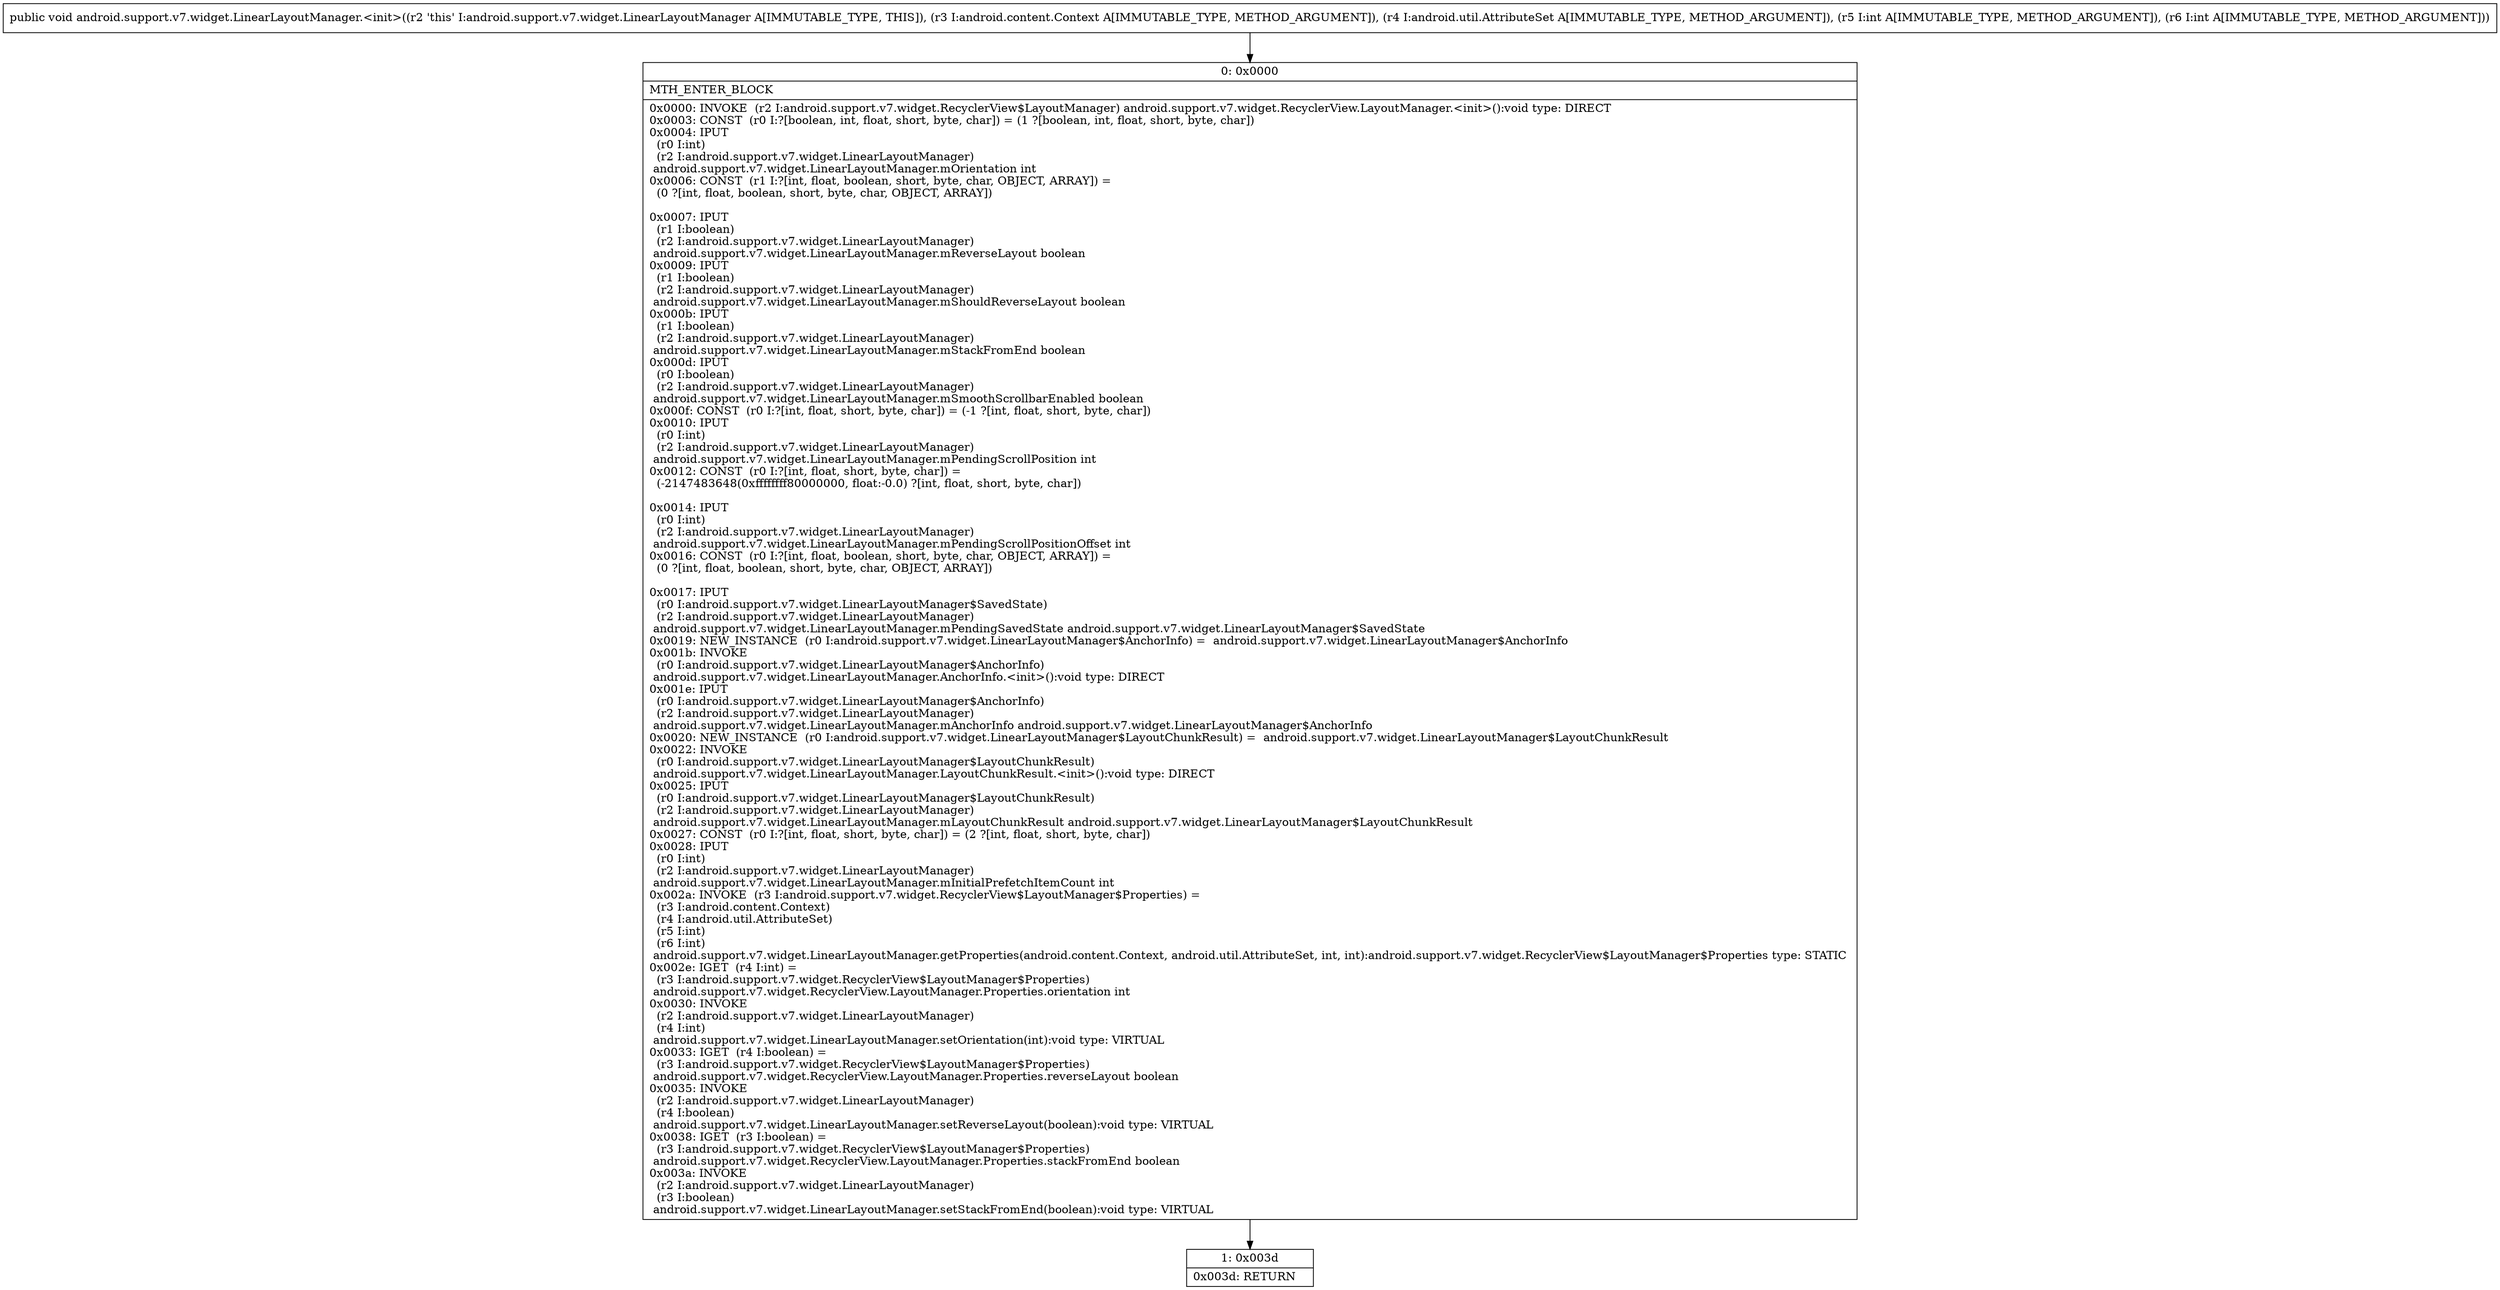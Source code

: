 digraph "CFG forandroid.support.v7.widget.LinearLayoutManager.\<init\>(Landroid\/content\/Context;Landroid\/util\/AttributeSet;II)V" {
Node_0 [shape=record,label="{0\:\ 0x0000|MTH_ENTER_BLOCK\l|0x0000: INVOKE  (r2 I:android.support.v7.widget.RecyclerView$LayoutManager) android.support.v7.widget.RecyclerView.LayoutManager.\<init\>():void type: DIRECT \l0x0003: CONST  (r0 I:?[boolean, int, float, short, byte, char]) = (1 ?[boolean, int, float, short, byte, char]) \l0x0004: IPUT  \l  (r0 I:int)\l  (r2 I:android.support.v7.widget.LinearLayoutManager)\l android.support.v7.widget.LinearLayoutManager.mOrientation int \l0x0006: CONST  (r1 I:?[int, float, boolean, short, byte, char, OBJECT, ARRAY]) = \l  (0 ?[int, float, boolean, short, byte, char, OBJECT, ARRAY])\l \l0x0007: IPUT  \l  (r1 I:boolean)\l  (r2 I:android.support.v7.widget.LinearLayoutManager)\l android.support.v7.widget.LinearLayoutManager.mReverseLayout boolean \l0x0009: IPUT  \l  (r1 I:boolean)\l  (r2 I:android.support.v7.widget.LinearLayoutManager)\l android.support.v7.widget.LinearLayoutManager.mShouldReverseLayout boolean \l0x000b: IPUT  \l  (r1 I:boolean)\l  (r2 I:android.support.v7.widget.LinearLayoutManager)\l android.support.v7.widget.LinearLayoutManager.mStackFromEnd boolean \l0x000d: IPUT  \l  (r0 I:boolean)\l  (r2 I:android.support.v7.widget.LinearLayoutManager)\l android.support.v7.widget.LinearLayoutManager.mSmoothScrollbarEnabled boolean \l0x000f: CONST  (r0 I:?[int, float, short, byte, char]) = (\-1 ?[int, float, short, byte, char]) \l0x0010: IPUT  \l  (r0 I:int)\l  (r2 I:android.support.v7.widget.LinearLayoutManager)\l android.support.v7.widget.LinearLayoutManager.mPendingScrollPosition int \l0x0012: CONST  (r0 I:?[int, float, short, byte, char]) = \l  (\-2147483648(0xffffffff80000000, float:\-0.0) ?[int, float, short, byte, char])\l \l0x0014: IPUT  \l  (r0 I:int)\l  (r2 I:android.support.v7.widget.LinearLayoutManager)\l android.support.v7.widget.LinearLayoutManager.mPendingScrollPositionOffset int \l0x0016: CONST  (r0 I:?[int, float, boolean, short, byte, char, OBJECT, ARRAY]) = \l  (0 ?[int, float, boolean, short, byte, char, OBJECT, ARRAY])\l \l0x0017: IPUT  \l  (r0 I:android.support.v7.widget.LinearLayoutManager$SavedState)\l  (r2 I:android.support.v7.widget.LinearLayoutManager)\l android.support.v7.widget.LinearLayoutManager.mPendingSavedState android.support.v7.widget.LinearLayoutManager$SavedState \l0x0019: NEW_INSTANCE  (r0 I:android.support.v7.widget.LinearLayoutManager$AnchorInfo) =  android.support.v7.widget.LinearLayoutManager$AnchorInfo \l0x001b: INVOKE  \l  (r0 I:android.support.v7.widget.LinearLayoutManager$AnchorInfo)\l android.support.v7.widget.LinearLayoutManager.AnchorInfo.\<init\>():void type: DIRECT \l0x001e: IPUT  \l  (r0 I:android.support.v7.widget.LinearLayoutManager$AnchorInfo)\l  (r2 I:android.support.v7.widget.LinearLayoutManager)\l android.support.v7.widget.LinearLayoutManager.mAnchorInfo android.support.v7.widget.LinearLayoutManager$AnchorInfo \l0x0020: NEW_INSTANCE  (r0 I:android.support.v7.widget.LinearLayoutManager$LayoutChunkResult) =  android.support.v7.widget.LinearLayoutManager$LayoutChunkResult \l0x0022: INVOKE  \l  (r0 I:android.support.v7.widget.LinearLayoutManager$LayoutChunkResult)\l android.support.v7.widget.LinearLayoutManager.LayoutChunkResult.\<init\>():void type: DIRECT \l0x0025: IPUT  \l  (r0 I:android.support.v7.widget.LinearLayoutManager$LayoutChunkResult)\l  (r2 I:android.support.v7.widget.LinearLayoutManager)\l android.support.v7.widget.LinearLayoutManager.mLayoutChunkResult android.support.v7.widget.LinearLayoutManager$LayoutChunkResult \l0x0027: CONST  (r0 I:?[int, float, short, byte, char]) = (2 ?[int, float, short, byte, char]) \l0x0028: IPUT  \l  (r0 I:int)\l  (r2 I:android.support.v7.widget.LinearLayoutManager)\l android.support.v7.widget.LinearLayoutManager.mInitialPrefetchItemCount int \l0x002a: INVOKE  (r3 I:android.support.v7.widget.RecyclerView$LayoutManager$Properties) = \l  (r3 I:android.content.Context)\l  (r4 I:android.util.AttributeSet)\l  (r5 I:int)\l  (r6 I:int)\l android.support.v7.widget.LinearLayoutManager.getProperties(android.content.Context, android.util.AttributeSet, int, int):android.support.v7.widget.RecyclerView$LayoutManager$Properties type: STATIC \l0x002e: IGET  (r4 I:int) = \l  (r3 I:android.support.v7.widget.RecyclerView$LayoutManager$Properties)\l android.support.v7.widget.RecyclerView.LayoutManager.Properties.orientation int \l0x0030: INVOKE  \l  (r2 I:android.support.v7.widget.LinearLayoutManager)\l  (r4 I:int)\l android.support.v7.widget.LinearLayoutManager.setOrientation(int):void type: VIRTUAL \l0x0033: IGET  (r4 I:boolean) = \l  (r3 I:android.support.v7.widget.RecyclerView$LayoutManager$Properties)\l android.support.v7.widget.RecyclerView.LayoutManager.Properties.reverseLayout boolean \l0x0035: INVOKE  \l  (r2 I:android.support.v7.widget.LinearLayoutManager)\l  (r4 I:boolean)\l android.support.v7.widget.LinearLayoutManager.setReverseLayout(boolean):void type: VIRTUAL \l0x0038: IGET  (r3 I:boolean) = \l  (r3 I:android.support.v7.widget.RecyclerView$LayoutManager$Properties)\l android.support.v7.widget.RecyclerView.LayoutManager.Properties.stackFromEnd boolean \l0x003a: INVOKE  \l  (r2 I:android.support.v7.widget.LinearLayoutManager)\l  (r3 I:boolean)\l android.support.v7.widget.LinearLayoutManager.setStackFromEnd(boolean):void type: VIRTUAL \l}"];
Node_1 [shape=record,label="{1\:\ 0x003d|0x003d: RETURN   \l}"];
MethodNode[shape=record,label="{public void android.support.v7.widget.LinearLayoutManager.\<init\>((r2 'this' I:android.support.v7.widget.LinearLayoutManager A[IMMUTABLE_TYPE, THIS]), (r3 I:android.content.Context A[IMMUTABLE_TYPE, METHOD_ARGUMENT]), (r4 I:android.util.AttributeSet A[IMMUTABLE_TYPE, METHOD_ARGUMENT]), (r5 I:int A[IMMUTABLE_TYPE, METHOD_ARGUMENT]), (r6 I:int A[IMMUTABLE_TYPE, METHOD_ARGUMENT])) }"];
MethodNode -> Node_0;
Node_0 -> Node_1;
}

